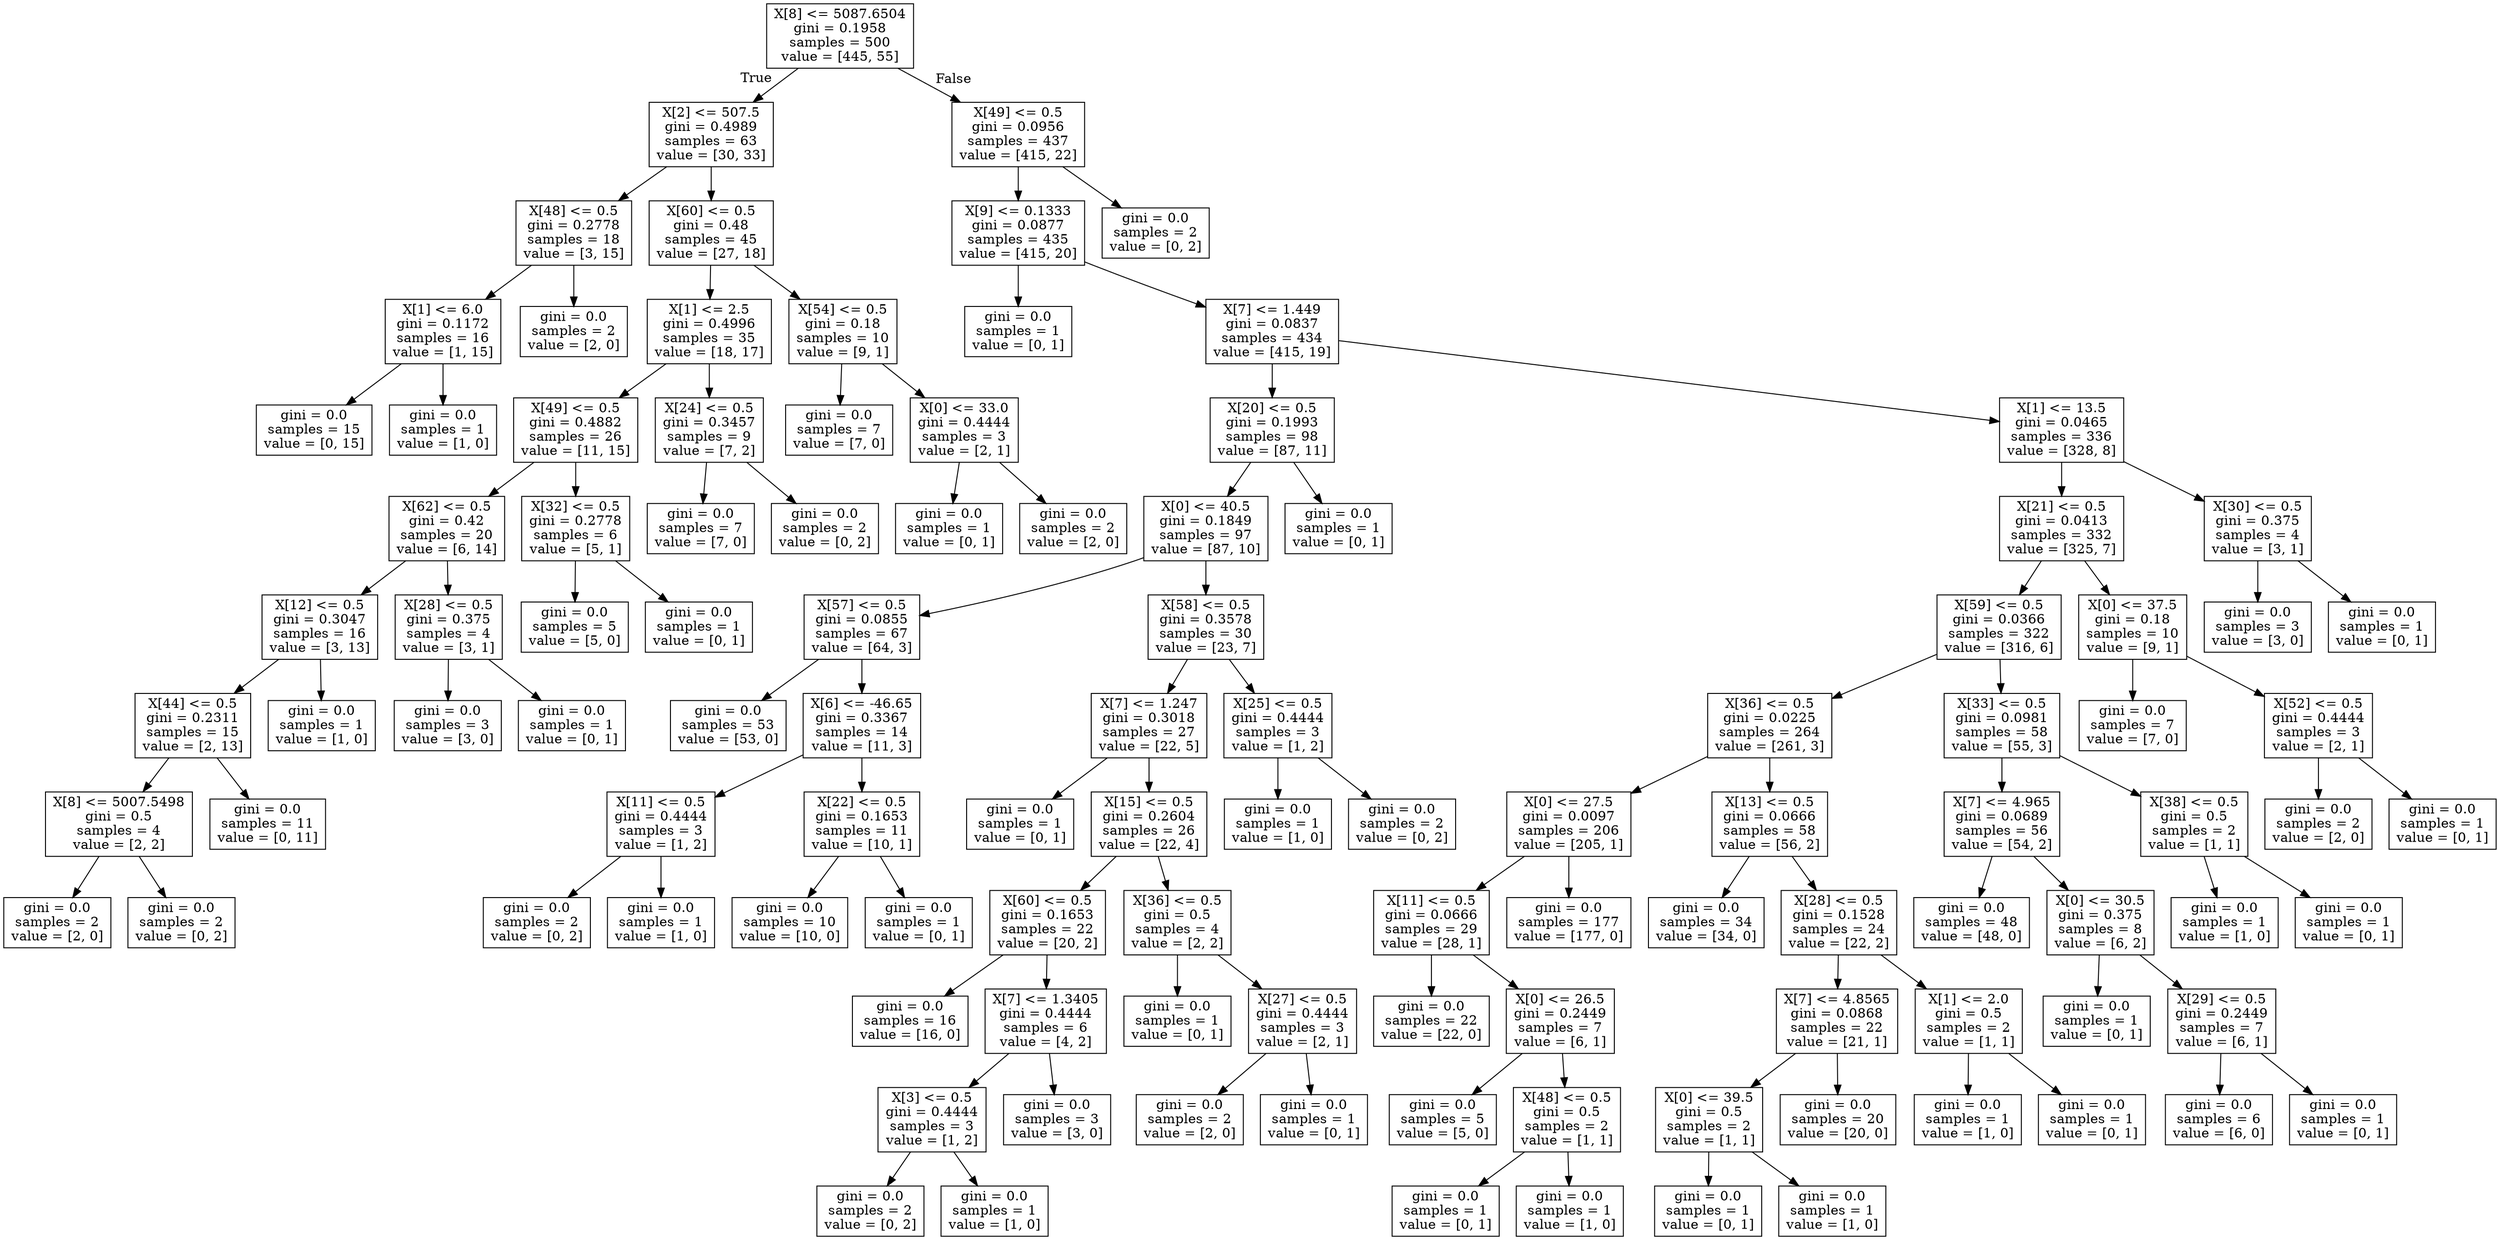 digraph Tree {
node [shape=box] ;
0 [label="X[8] <= 5087.6504\ngini = 0.1958\nsamples = 500\nvalue = [445, 55]"] ;
1 [label="X[2] <= 507.5\ngini = 0.4989\nsamples = 63\nvalue = [30, 33]"] ;
0 -> 1 [labeldistance=2.5, labelangle=45, headlabel="True"] ;
2 [label="X[48] <= 0.5\ngini = 0.2778\nsamples = 18\nvalue = [3, 15]"] ;
1 -> 2 ;
3 [label="X[1] <= 6.0\ngini = 0.1172\nsamples = 16\nvalue = [1, 15]"] ;
2 -> 3 ;
4 [label="gini = 0.0\nsamples = 15\nvalue = [0, 15]"] ;
3 -> 4 ;
5 [label="gini = 0.0\nsamples = 1\nvalue = [1, 0]"] ;
3 -> 5 ;
6 [label="gini = 0.0\nsamples = 2\nvalue = [2, 0]"] ;
2 -> 6 ;
7 [label="X[60] <= 0.5\ngini = 0.48\nsamples = 45\nvalue = [27, 18]"] ;
1 -> 7 ;
8 [label="X[1] <= 2.5\ngini = 0.4996\nsamples = 35\nvalue = [18, 17]"] ;
7 -> 8 ;
9 [label="X[49] <= 0.5\ngini = 0.4882\nsamples = 26\nvalue = [11, 15]"] ;
8 -> 9 ;
10 [label="X[62] <= 0.5\ngini = 0.42\nsamples = 20\nvalue = [6, 14]"] ;
9 -> 10 ;
11 [label="X[12] <= 0.5\ngini = 0.3047\nsamples = 16\nvalue = [3, 13]"] ;
10 -> 11 ;
12 [label="X[44] <= 0.5\ngini = 0.2311\nsamples = 15\nvalue = [2, 13]"] ;
11 -> 12 ;
13 [label="X[8] <= 5007.5498\ngini = 0.5\nsamples = 4\nvalue = [2, 2]"] ;
12 -> 13 ;
14 [label="gini = 0.0\nsamples = 2\nvalue = [2, 0]"] ;
13 -> 14 ;
15 [label="gini = 0.0\nsamples = 2\nvalue = [0, 2]"] ;
13 -> 15 ;
16 [label="gini = 0.0\nsamples = 11\nvalue = [0, 11]"] ;
12 -> 16 ;
17 [label="gini = 0.0\nsamples = 1\nvalue = [1, 0]"] ;
11 -> 17 ;
18 [label="X[28] <= 0.5\ngini = 0.375\nsamples = 4\nvalue = [3, 1]"] ;
10 -> 18 ;
19 [label="gini = 0.0\nsamples = 3\nvalue = [3, 0]"] ;
18 -> 19 ;
20 [label="gini = 0.0\nsamples = 1\nvalue = [0, 1]"] ;
18 -> 20 ;
21 [label="X[32] <= 0.5\ngini = 0.2778\nsamples = 6\nvalue = [5, 1]"] ;
9 -> 21 ;
22 [label="gini = 0.0\nsamples = 5\nvalue = [5, 0]"] ;
21 -> 22 ;
23 [label="gini = 0.0\nsamples = 1\nvalue = [0, 1]"] ;
21 -> 23 ;
24 [label="X[24] <= 0.5\ngini = 0.3457\nsamples = 9\nvalue = [7, 2]"] ;
8 -> 24 ;
25 [label="gini = 0.0\nsamples = 7\nvalue = [7, 0]"] ;
24 -> 25 ;
26 [label="gini = 0.0\nsamples = 2\nvalue = [0, 2]"] ;
24 -> 26 ;
27 [label="X[54] <= 0.5\ngini = 0.18\nsamples = 10\nvalue = [9, 1]"] ;
7 -> 27 ;
28 [label="gini = 0.0\nsamples = 7\nvalue = [7, 0]"] ;
27 -> 28 ;
29 [label="X[0] <= 33.0\ngini = 0.4444\nsamples = 3\nvalue = [2, 1]"] ;
27 -> 29 ;
30 [label="gini = 0.0\nsamples = 1\nvalue = [0, 1]"] ;
29 -> 30 ;
31 [label="gini = 0.0\nsamples = 2\nvalue = [2, 0]"] ;
29 -> 31 ;
32 [label="X[49] <= 0.5\ngini = 0.0956\nsamples = 437\nvalue = [415, 22]"] ;
0 -> 32 [labeldistance=2.5, labelangle=-45, headlabel="False"] ;
33 [label="X[9] <= 0.1333\ngini = 0.0877\nsamples = 435\nvalue = [415, 20]"] ;
32 -> 33 ;
34 [label="gini = 0.0\nsamples = 1\nvalue = [0, 1]"] ;
33 -> 34 ;
35 [label="X[7] <= 1.449\ngini = 0.0837\nsamples = 434\nvalue = [415, 19]"] ;
33 -> 35 ;
36 [label="X[20] <= 0.5\ngini = 0.1993\nsamples = 98\nvalue = [87, 11]"] ;
35 -> 36 ;
37 [label="X[0] <= 40.5\ngini = 0.1849\nsamples = 97\nvalue = [87, 10]"] ;
36 -> 37 ;
38 [label="X[57] <= 0.5\ngini = 0.0855\nsamples = 67\nvalue = [64, 3]"] ;
37 -> 38 ;
39 [label="gini = 0.0\nsamples = 53\nvalue = [53, 0]"] ;
38 -> 39 ;
40 [label="X[6] <= -46.65\ngini = 0.3367\nsamples = 14\nvalue = [11, 3]"] ;
38 -> 40 ;
41 [label="X[11] <= 0.5\ngini = 0.4444\nsamples = 3\nvalue = [1, 2]"] ;
40 -> 41 ;
42 [label="gini = 0.0\nsamples = 2\nvalue = [0, 2]"] ;
41 -> 42 ;
43 [label="gini = 0.0\nsamples = 1\nvalue = [1, 0]"] ;
41 -> 43 ;
44 [label="X[22] <= 0.5\ngini = 0.1653\nsamples = 11\nvalue = [10, 1]"] ;
40 -> 44 ;
45 [label="gini = 0.0\nsamples = 10\nvalue = [10, 0]"] ;
44 -> 45 ;
46 [label="gini = 0.0\nsamples = 1\nvalue = [0, 1]"] ;
44 -> 46 ;
47 [label="X[58] <= 0.5\ngini = 0.3578\nsamples = 30\nvalue = [23, 7]"] ;
37 -> 47 ;
48 [label="X[7] <= 1.247\ngini = 0.3018\nsamples = 27\nvalue = [22, 5]"] ;
47 -> 48 ;
49 [label="gini = 0.0\nsamples = 1\nvalue = [0, 1]"] ;
48 -> 49 ;
50 [label="X[15] <= 0.5\ngini = 0.2604\nsamples = 26\nvalue = [22, 4]"] ;
48 -> 50 ;
51 [label="X[60] <= 0.5\ngini = 0.1653\nsamples = 22\nvalue = [20, 2]"] ;
50 -> 51 ;
52 [label="gini = 0.0\nsamples = 16\nvalue = [16, 0]"] ;
51 -> 52 ;
53 [label="X[7] <= 1.3405\ngini = 0.4444\nsamples = 6\nvalue = [4, 2]"] ;
51 -> 53 ;
54 [label="X[3] <= 0.5\ngini = 0.4444\nsamples = 3\nvalue = [1, 2]"] ;
53 -> 54 ;
55 [label="gini = 0.0\nsamples = 2\nvalue = [0, 2]"] ;
54 -> 55 ;
56 [label="gini = 0.0\nsamples = 1\nvalue = [1, 0]"] ;
54 -> 56 ;
57 [label="gini = 0.0\nsamples = 3\nvalue = [3, 0]"] ;
53 -> 57 ;
58 [label="X[36] <= 0.5\ngini = 0.5\nsamples = 4\nvalue = [2, 2]"] ;
50 -> 58 ;
59 [label="gini = 0.0\nsamples = 1\nvalue = [0, 1]"] ;
58 -> 59 ;
60 [label="X[27] <= 0.5\ngini = 0.4444\nsamples = 3\nvalue = [2, 1]"] ;
58 -> 60 ;
61 [label="gini = 0.0\nsamples = 2\nvalue = [2, 0]"] ;
60 -> 61 ;
62 [label="gini = 0.0\nsamples = 1\nvalue = [0, 1]"] ;
60 -> 62 ;
63 [label="X[25] <= 0.5\ngini = 0.4444\nsamples = 3\nvalue = [1, 2]"] ;
47 -> 63 ;
64 [label="gini = 0.0\nsamples = 1\nvalue = [1, 0]"] ;
63 -> 64 ;
65 [label="gini = 0.0\nsamples = 2\nvalue = [0, 2]"] ;
63 -> 65 ;
66 [label="gini = 0.0\nsamples = 1\nvalue = [0, 1]"] ;
36 -> 66 ;
67 [label="X[1] <= 13.5\ngini = 0.0465\nsamples = 336\nvalue = [328, 8]"] ;
35 -> 67 ;
68 [label="X[21] <= 0.5\ngini = 0.0413\nsamples = 332\nvalue = [325, 7]"] ;
67 -> 68 ;
69 [label="X[59] <= 0.5\ngini = 0.0366\nsamples = 322\nvalue = [316, 6]"] ;
68 -> 69 ;
70 [label="X[36] <= 0.5\ngini = 0.0225\nsamples = 264\nvalue = [261, 3]"] ;
69 -> 70 ;
71 [label="X[0] <= 27.5\ngini = 0.0097\nsamples = 206\nvalue = [205, 1]"] ;
70 -> 71 ;
72 [label="X[11] <= 0.5\ngini = 0.0666\nsamples = 29\nvalue = [28, 1]"] ;
71 -> 72 ;
73 [label="gini = 0.0\nsamples = 22\nvalue = [22, 0]"] ;
72 -> 73 ;
74 [label="X[0] <= 26.5\ngini = 0.2449\nsamples = 7\nvalue = [6, 1]"] ;
72 -> 74 ;
75 [label="gini = 0.0\nsamples = 5\nvalue = [5, 0]"] ;
74 -> 75 ;
76 [label="X[48] <= 0.5\ngini = 0.5\nsamples = 2\nvalue = [1, 1]"] ;
74 -> 76 ;
77 [label="gini = 0.0\nsamples = 1\nvalue = [0, 1]"] ;
76 -> 77 ;
78 [label="gini = 0.0\nsamples = 1\nvalue = [1, 0]"] ;
76 -> 78 ;
79 [label="gini = 0.0\nsamples = 177\nvalue = [177, 0]"] ;
71 -> 79 ;
80 [label="X[13] <= 0.5\ngini = 0.0666\nsamples = 58\nvalue = [56, 2]"] ;
70 -> 80 ;
81 [label="gini = 0.0\nsamples = 34\nvalue = [34, 0]"] ;
80 -> 81 ;
82 [label="X[28] <= 0.5\ngini = 0.1528\nsamples = 24\nvalue = [22, 2]"] ;
80 -> 82 ;
83 [label="X[7] <= 4.8565\ngini = 0.0868\nsamples = 22\nvalue = [21, 1]"] ;
82 -> 83 ;
84 [label="X[0] <= 39.5\ngini = 0.5\nsamples = 2\nvalue = [1, 1]"] ;
83 -> 84 ;
85 [label="gini = 0.0\nsamples = 1\nvalue = [0, 1]"] ;
84 -> 85 ;
86 [label="gini = 0.0\nsamples = 1\nvalue = [1, 0]"] ;
84 -> 86 ;
87 [label="gini = 0.0\nsamples = 20\nvalue = [20, 0]"] ;
83 -> 87 ;
88 [label="X[1] <= 2.0\ngini = 0.5\nsamples = 2\nvalue = [1, 1]"] ;
82 -> 88 ;
89 [label="gini = 0.0\nsamples = 1\nvalue = [1, 0]"] ;
88 -> 89 ;
90 [label="gini = 0.0\nsamples = 1\nvalue = [0, 1]"] ;
88 -> 90 ;
91 [label="X[33] <= 0.5\ngini = 0.0981\nsamples = 58\nvalue = [55, 3]"] ;
69 -> 91 ;
92 [label="X[7] <= 4.965\ngini = 0.0689\nsamples = 56\nvalue = [54, 2]"] ;
91 -> 92 ;
93 [label="gini = 0.0\nsamples = 48\nvalue = [48, 0]"] ;
92 -> 93 ;
94 [label="X[0] <= 30.5\ngini = 0.375\nsamples = 8\nvalue = [6, 2]"] ;
92 -> 94 ;
95 [label="gini = 0.0\nsamples = 1\nvalue = [0, 1]"] ;
94 -> 95 ;
96 [label="X[29] <= 0.5\ngini = 0.2449\nsamples = 7\nvalue = [6, 1]"] ;
94 -> 96 ;
97 [label="gini = 0.0\nsamples = 6\nvalue = [6, 0]"] ;
96 -> 97 ;
98 [label="gini = 0.0\nsamples = 1\nvalue = [0, 1]"] ;
96 -> 98 ;
99 [label="X[38] <= 0.5\ngini = 0.5\nsamples = 2\nvalue = [1, 1]"] ;
91 -> 99 ;
100 [label="gini = 0.0\nsamples = 1\nvalue = [1, 0]"] ;
99 -> 100 ;
101 [label="gini = 0.0\nsamples = 1\nvalue = [0, 1]"] ;
99 -> 101 ;
102 [label="X[0] <= 37.5\ngini = 0.18\nsamples = 10\nvalue = [9, 1]"] ;
68 -> 102 ;
103 [label="gini = 0.0\nsamples = 7\nvalue = [7, 0]"] ;
102 -> 103 ;
104 [label="X[52] <= 0.5\ngini = 0.4444\nsamples = 3\nvalue = [2, 1]"] ;
102 -> 104 ;
105 [label="gini = 0.0\nsamples = 2\nvalue = [2, 0]"] ;
104 -> 105 ;
106 [label="gini = 0.0\nsamples = 1\nvalue = [0, 1]"] ;
104 -> 106 ;
107 [label="X[30] <= 0.5\ngini = 0.375\nsamples = 4\nvalue = [3, 1]"] ;
67 -> 107 ;
108 [label="gini = 0.0\nsamples = 3\nvalue = [3, 0]"] ;
107 -> 108 ;
109 [label="gini = 0.0\nsamples = 1\nvalue = [0, 1]"] ;
107 -> 109 ;
110 [label="gini = 0.0\nsamples = 2\nvalue = [0, 2]"] ;
32 -> 110 ;
}
